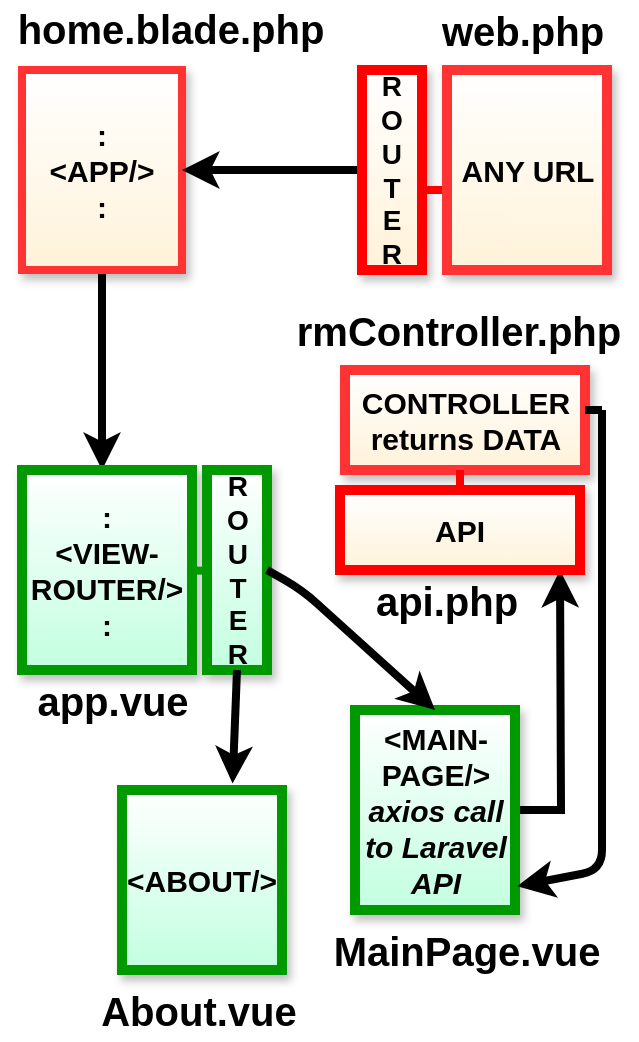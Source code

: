 <mxfile version="13.9.9" type="device"><diagram id="QpmM6F5yyo4j3mh64qfH" name="Page-1"><mxGraphModel dx="554" dy="320" grid="1" gridSize="10" guides="1" tooltips="1" connect="1" arrows="1" fold="1" page="1" pageScale="1" pageWidth="850" pageHeight="1100" math="0" shadow="0"><root><mxCell id="0"/><mxCell id="1" parent="0"/><mxCell id="JUAHW8_tOi-aek9cHVm4-13" style="edgeStyle=orthogonalEdgeStyle;rounded=0;orthogonalLoop=1;jettySize=auto;html=1;entryX=0;entryY=0;entryDx=40;entryDy=0;entryPerimeter=0;strokeWidth=4;" edge="1" parent="1" source="JUAHW8_tOi-aek9cHVm4-1" target="JUAHW8_tOi-aek9cHVm4-7"><mxGeometry relative="1" as="geometry"/></mxCell><mxCell id="JUAHW8_tOi-aek9cHVm4-1" value="&lt;font style=&quot;font-size: 15px&quot;&gt;&lt;b&gt;:&lt;/b&gt;&lt;br&gt;&lt;b&gt;&amp;lt;APP/&amp;gt;&lt;/b&gt;&lt;br&gt;&lt;b&gt;:&lt;/b&gt;&lt;br&gt;&lt;/font&gt;" style="shape=note;whiteSpace=wrap;html=1;backgroundOutline=1;darkOpacity=0.05;size=0;strokeWidth=4;strokeColor=#FF3333;gradientColor=#FFF2D9;shadow=1;sketch=0;" vertex="1" parent="1"><mxGeometry x="160" y="110" width="80" height="100" as="geometry"/></mxCell><mxCell id="JUAHW8_tOi-aek9cHVm4-5" style="edgeStyle=orthogonalEdgeStyle;rounded=0;orthogonalLoop=1;jettySize=auto;html=1;entryX=0;entryY=0;entryDx=80;entryDy=50;entryPerimeter=0;strokeWidth=4;exitX=0;exitY=0.5;exitDx=0;exitDy=0;" edge="1" parent="1" source="JUAHW8_tOi-aek9cHVm4-20" target="JUAHW8_tOi-aek9cHVm4-1"><mxGeometry relative="1" as="geometry"><mxPoint x="330" y="170" as="sourcePoint"/></mxGeometry></mxCell><mxCell id="JUAHW8_tOi-aek9cHVm4-2" value="&lt;font size=&quot;1&quot;&gt;&lt;b style=&quot;font-size: 15px&quot;&gt;CONTROLLER&lt;br&gt;returns DATA&lt;br&gt;&lt;/b&gt;&lt;/font&gt;" style="shape=note;whiteSpace=wrap;html=1;backgroundOutline=1;darkOpacity=0.05;strokeWidth=5;strokeColor=#FF3333;size=0;gradientColor=#FFF2D9;shadow=1;sketch=0;" vertex="1" parent="1"><mxGeometry x="321.5" y="260" width="120" height="50" as="geometry"/></mxCell><mxCell id="JUAHW8_tOi-aek9cHVm4-3" value="&lt;span style=&quot;font-size: 20px;&quot;&gt;&lt;font style=&quot;font-size: 20px;&quot;&gt;web.php&lt;/font&gt;&lt;/span&gt;" style="text;html=1;align=center;verticalAlign=middle;resizable=0;points=[];autosize=1;fontStyle=1;fontSize=20;" vertex="1" parent="1"><mxGeometry x="360" y="75" width="100" height="30" as="geometry"/></mxCell><mxCell id="JUAHW8_tOi-aek9cHVm4-4" value="&lt;font style=&quot;font-size: 20px&quot;&gt;home.blade.php&lt;br&gt;&lt;/font&gt;" style="text;html=1;align=center;verticalAlign=middle;resizable=0;points=[];autosize=1;fontStyle=1;fontSize=18;" vertex="1" parent="1"><mxGeometry x="149" y="75" width="170" height="30" as="geometry"/></mxCell><mxCell id="JUAHW8_tOi-aek9cHVm4-7" value="&lt;b&gt;&lt;font style=&quot;font-size: 15px&quot;&gt;:&lt;br&gt;&amp;lt;VIEW-ROUTER/&amp;gt;&lt;br&gt;:&lt;br&gt;&lt;/font&gt;&lt;/b&gt;" style="shape=note;whiteSpace=wrap;html=1;backgroundOutline=1;darkOpacity=0.05;size=0;strokeWidth=5;strokeColor=#009900;gradientColor=#C2FFE0;shadow=1;sketch=0;" vertex="1" parent="1"><mxGeometry x="160" y="310" width="85" height="100" as="geometry"/></mxCell><mxCell id="JUAHW8_tOi-aek9cHVm4-8" value="&lt;span style=&quot;font-size: 20px;&quot;&gt;&lt;font style=&quot;font-size: 20px;&quot;&gt;app.vue&lt;/font&gt;&lt;/span&gt;" style="text;html=1;align=center;verticalAlign=middle;resizable=0;points=[];autosize=1;fontStyle=1;fontSize=20;" vertex="1" parent="1"><mxGeometry x="160" y="410" width="90" height="30" as="geometry"/></mxCell><mxCell id="JUAHW8_tOi-aek9cHVm4-47" style="edgeStyle=orthogonalEdgeStyle;rounded=0;orthogonalLoop=1;jettySize=auto;html=1;strokeColor=#000000;strokeWidth=4;" edge="1" parent="1" source="JUAHW8_tOi-aek9cHVm4-9"><mxGeometry relative="1" as="geometry"><mxPoint x="429" y="360" as="targetPoint"/></mxGeometry></mxCell><mxCell id="JUAHW8_tOi-aek9cHVm4-9" value="&lt;b style=&quot;font-size: 15px&quot;&gt;&amp;lt;MAIN-PAGE/&amp;gt;&lt;br&gt;&lt;i&gt;axios call to Laravel API&lt;/i&gt;&lt;br&gt;&lt;/b&gt;" style="shape=note;whiteSpace=wrap;html=1;backgroundOutline=1;darkOpacity=0.05;size=0;strokeWidth=5;strokeColor=#009900;gradientColor=#C2FFE0;shadow=1;sketch=0;" vertex="1" parent="1"><mxGeometry x="326.5" y="430" width="80" height="100" as="geometry"/></mxCell><mxCell id="JUAHW8_tOi-aek9cHVm4-10" value="&lt;span style=&quot;font-size: 20px;&quot;&gt;&lt;font style=&quot;font-size: 20px;&quot;&gt;MainPage.vue&lt;/font&gt;&lt;/span&gt;" style="text;html=1;align=center;verticalAlign=middle;resizable=0;points=[];autosize=1;fontStyle=1;fontSize=20;" vertex="1" parent="1"><mxGeometry x="306.5" y="535" width="150" height="30" as="geometry"/></mxCell><mxCell id="JUAHW8_tOi-aek9cHVm4-11" value="&lt;b style=&quot;font-size: 15px&quot;&gt;&amp;lt;ABOUT/&amp;gt;&lt;br&gt;&lt;/b&gt;" style="shape=note;whiteSpace=wrap;html=1;backgroundOutline=1;darkOpacity=0.05;size=0;strokeWidth=5;strokeColor=#009900;gradientColor=#C2FFE0;shadow=1;sketch=0;" vertex="1" parent="1"><mxGeometry x="210" y="470" width="80" height="90" as="geometry"/></mxCell><mxCell id="JUAHW8_tOi-aek9cHVm4-12" value="&lt;span style=&quot;font-size: 20px;&quot;&gt;&lt;font style=&quot;font-size: 20px;&quot;&gt;About.vue&lt;/font&gt;&lt;/span&gt;" style="text;html=1;align=center;verticalAlign=middle;resizable=0;points=[];autosize=1;fontStyle=1;fontSize=20;" vertex="1" parent="1"><mxGeometry x="192.5" y="565" width="110" height="30" as="geometry"/></mxCell><mxCell id="JUAHW8_tOi-aek9cHVm4-14" value="&lt;b style=&quot;font-size: 14px&quot;&gt;R&lt;br&gt;O&lt;br&gt;U&lt;br&gt;T&lt;br&gt;E&lt;br&gt;R&lt;/b&gt;" style="rounded=0;whiteSpace=wrap;html=1;strokeWidth=5;strokeColor=#009900;gradientColor=#C2FFE0;shadow=1;sketch=0;" vertex="1" parent="1"><mxGeometry x="252.5" y="310" width="30" height="100" as="geometry"/></mxCell><mxCell id="JUAHW8_tOi-aek9cHVm4-18" value="" style="endArrow=classic;html=1;entryX=0.691;entryY=-0.036;entryDx=0;entryDy=0;entryPerimeter=0;exitX=0.5;exitY=1;exitDx=0;exitDy=0;strokeWidth=4;" edge="1" parent="1" source="JUAHW8_tOi-aek9cHVm4-14" target="JUAHW8_tOi-aek9cHVm4-11"><mxGeometry width="50" height="50" relative="1" as="geometry"><mxPoint x="250" y="390" as="sourcePoint"/><mxPoint x="300" y="340" as="targetPoint"/></mxGeometry></mxCell><mxCell id="JUAHW8_tOi-aek9cHVm4-20" value="&lt;b style=&quot;font-size: 14px&quot;&gt;R&lt;br&gt;O&lt;br&gt;U&lt;br&gt;T&lt;br&gt;E&lt;br&gt;R&lt;/b&gt;" style="rounded=0;whiteSpace=wrap;html=1;strokeWidth=5;strokeColor=#FF0000;gradientColor=#FFF2D9;shadow=1;sketch=0;" vertex="1" parent="1"><mxGeometry x="330" y="110" width="30" height="100" as="geometry"/></mxCell><mxCell id="JUAHW8_tOi-aek9cHVm4-21" value="&lt;b style=&quot;font-size: 15px&quot;&gt;API&lt;br&gt;&lt;/b&gt;" style="shape=note;whiteSpace=wrap;html=1;backgroundOutline=1;darkOpacity=0.05;size=0;strokeWidth=5;strokeColor=#FF0000;gradientColor=#FFF2D9;shadow=1;sketch=0;" vertex="1" parent="1"><mxGeometry x="319" y="320" width="120" height="40" as="geometry"/></mxCell><mxCell id="JUAHW8_tOi-aek9cHVm4-25" value="" style="endArrow=classic;html=1;strokeWidth=4;exitX=1;exitY=0.5;exitDx=0;exitDy=0;entryX=0;entryY=0;entryDx=40;entryDy=0;entryPerimeter=0;" edge="1" parent="1" source="JUAHW8_tOi-aek9cHVm4-14" target="JUAHW8_tOi-aek9cHVm4-9"><mxGeometry width="50" height="50" relative="1" as="geometry"><mxPoint x="240" y="470" as="sourcePoint"/><mxPoint x="290" y="420" as="targetPoint"/><Array as="points"><mxPoint x="300" y="370"/></Array></mxGeometry></mxCell><mxCell id="JUAHW8_tOi-aek9cHVm4-27" value="&lt;span style=&quot;font-size: 20px;&quot;&gt;&lt;font style=&quot;font-size: 20px;&quot;&gt;api.php&lt;/font&gt;&lt;/span&gt;" style="text;html=1;align=center;verticalAlign=middle;resizable=0;points=[];autosize=1;fontStyle=1;fontSize=20;" vertex="1" parent="1"><mxGeometry x="326.5" y="360" width="90" height="30" as="geometry"/></mxCell><mxCell id="JUAHW8_tOi-aek9cHVm4-28" value="&lt;font size=&quot;1&quot;&gt;&lt;b style=&quot;font-size: 15px&quot;&gt;ANY URL&lt;/b&gt;&lt;/font&gt;" style="shape=note;whiteSpace=wrap;html=1;backgroundOutline=1;darkOpacity=0.05;strokeWidth=5;strokeColor=#FF3333;size=0;gradientColor=#FFF2D9;shadow=1;sketch=0;" vertex="1" parent="1"><mxGeometry x="372.5" y="110" width="80" height="100" as="geometry"/></mxCell><mxCell id="JUAHW8_tOi-aek9cHVm4-36" value="" style="endArrow=none;html=1;strokeWidth=4;" edge="1" parent="1"><mxGeometry width="50" height="50" relative="1" as="geometry"><mxPoint x="441.5" y="280" as="sourcePoint"/><mxPoint x="450" y="280" as="targetPoint"/></mxGeometry></mxCell><mxCell id="JUAHW8_tOi-aek9cHVm4-41" value="" style="endArrow=none;html=1;strokeWidth=4;strokeColor=#FF0000;" edge="1" parent="1"><mxGeometry width="50" height="50" relative="1" as="geometry"><mxPoint x="360" y="170" as="sourcePoint"/><mxPoint x="370" y="170" as="targetPoint"/></mxGeometry></mxCell><mxCell id="JUAHW8_tOi-aek9cHVm4-42" value="" style="endArrow=none;html=1;strokeColor=#FF0000;strokeWidth=4;" edge="1" parent="1"><mxGeometry width="50" height="50" relative="1" as="geometry"><mxPoint x="379" y="310" as="sourcePoint"/><mxPoint x="379" y="310" as="targetPoint"/><Array as="points"><mxPoint x="379" y="320"/></Array></mxGeometry></mxCell><mxCell id="JUAHW8_tOi-aek9cHVm4-43" value="" style="endArrow=none;html=1;strokeWidth=4;strokeColor=#009900;entryX=0.003;entryY=0.504;entryDx=0;entryDy=0;entryPerimeter=0;" edge="1" parent="1" target="JUAHW8_tOi-aek9cHVm4-14"><mxGeometry width="50" height="50" relative="1" as="geometry"><mxPoint x="243" y="360.25" as="sourcePoint"/><mxPoint x="252.5" y="359.75" as="targetPoint"/></mxGeometry></mxCell><mxCell id="JUAHW8_tOi-aek9cHVm4-44" value="&lt;span style=&quot;font-size: 20px;&quot;&gt;&lt;font style=&quot;font-size: 20px;&quot;&gt;rmController.php&lt;/font&gt;&lt;/span&gt;" style="text;html=1;align=center;verticalAlign=middle;resizable=0;points=[];autosize=1;fontStyle=1;fontSize=20;" vertex="1" parent="1"><mxGeometry x="287.5" y="225" width="180" height="30" as="geometry"/></mxCell><mxCell id="JUAHW8_tOi-aek9cHVm4-50" value="" style="endArrow=classic;html=1;strokeColor=#000000;strokeWidth=4;fontSize=20;entryX=1.014;entryY=0.881;entryDx=0;entryDy=0;entryPerimeter=0;" edge="1" parent="1" target="JUAHW8_tOi-aek9cHVm4-9"><mxGeometry width="50" height="50" relative="1" as="geometry"><mxPoint x="450" y="280" as="sourcePoint"/><mxPoint x="411.5" y="510" as="targetPoint"/><Array as="points"><mxPoint x="450" y="510"/></Array></mxGeometry></mxCell></root></mxGraphModel></diagram></mxfile>